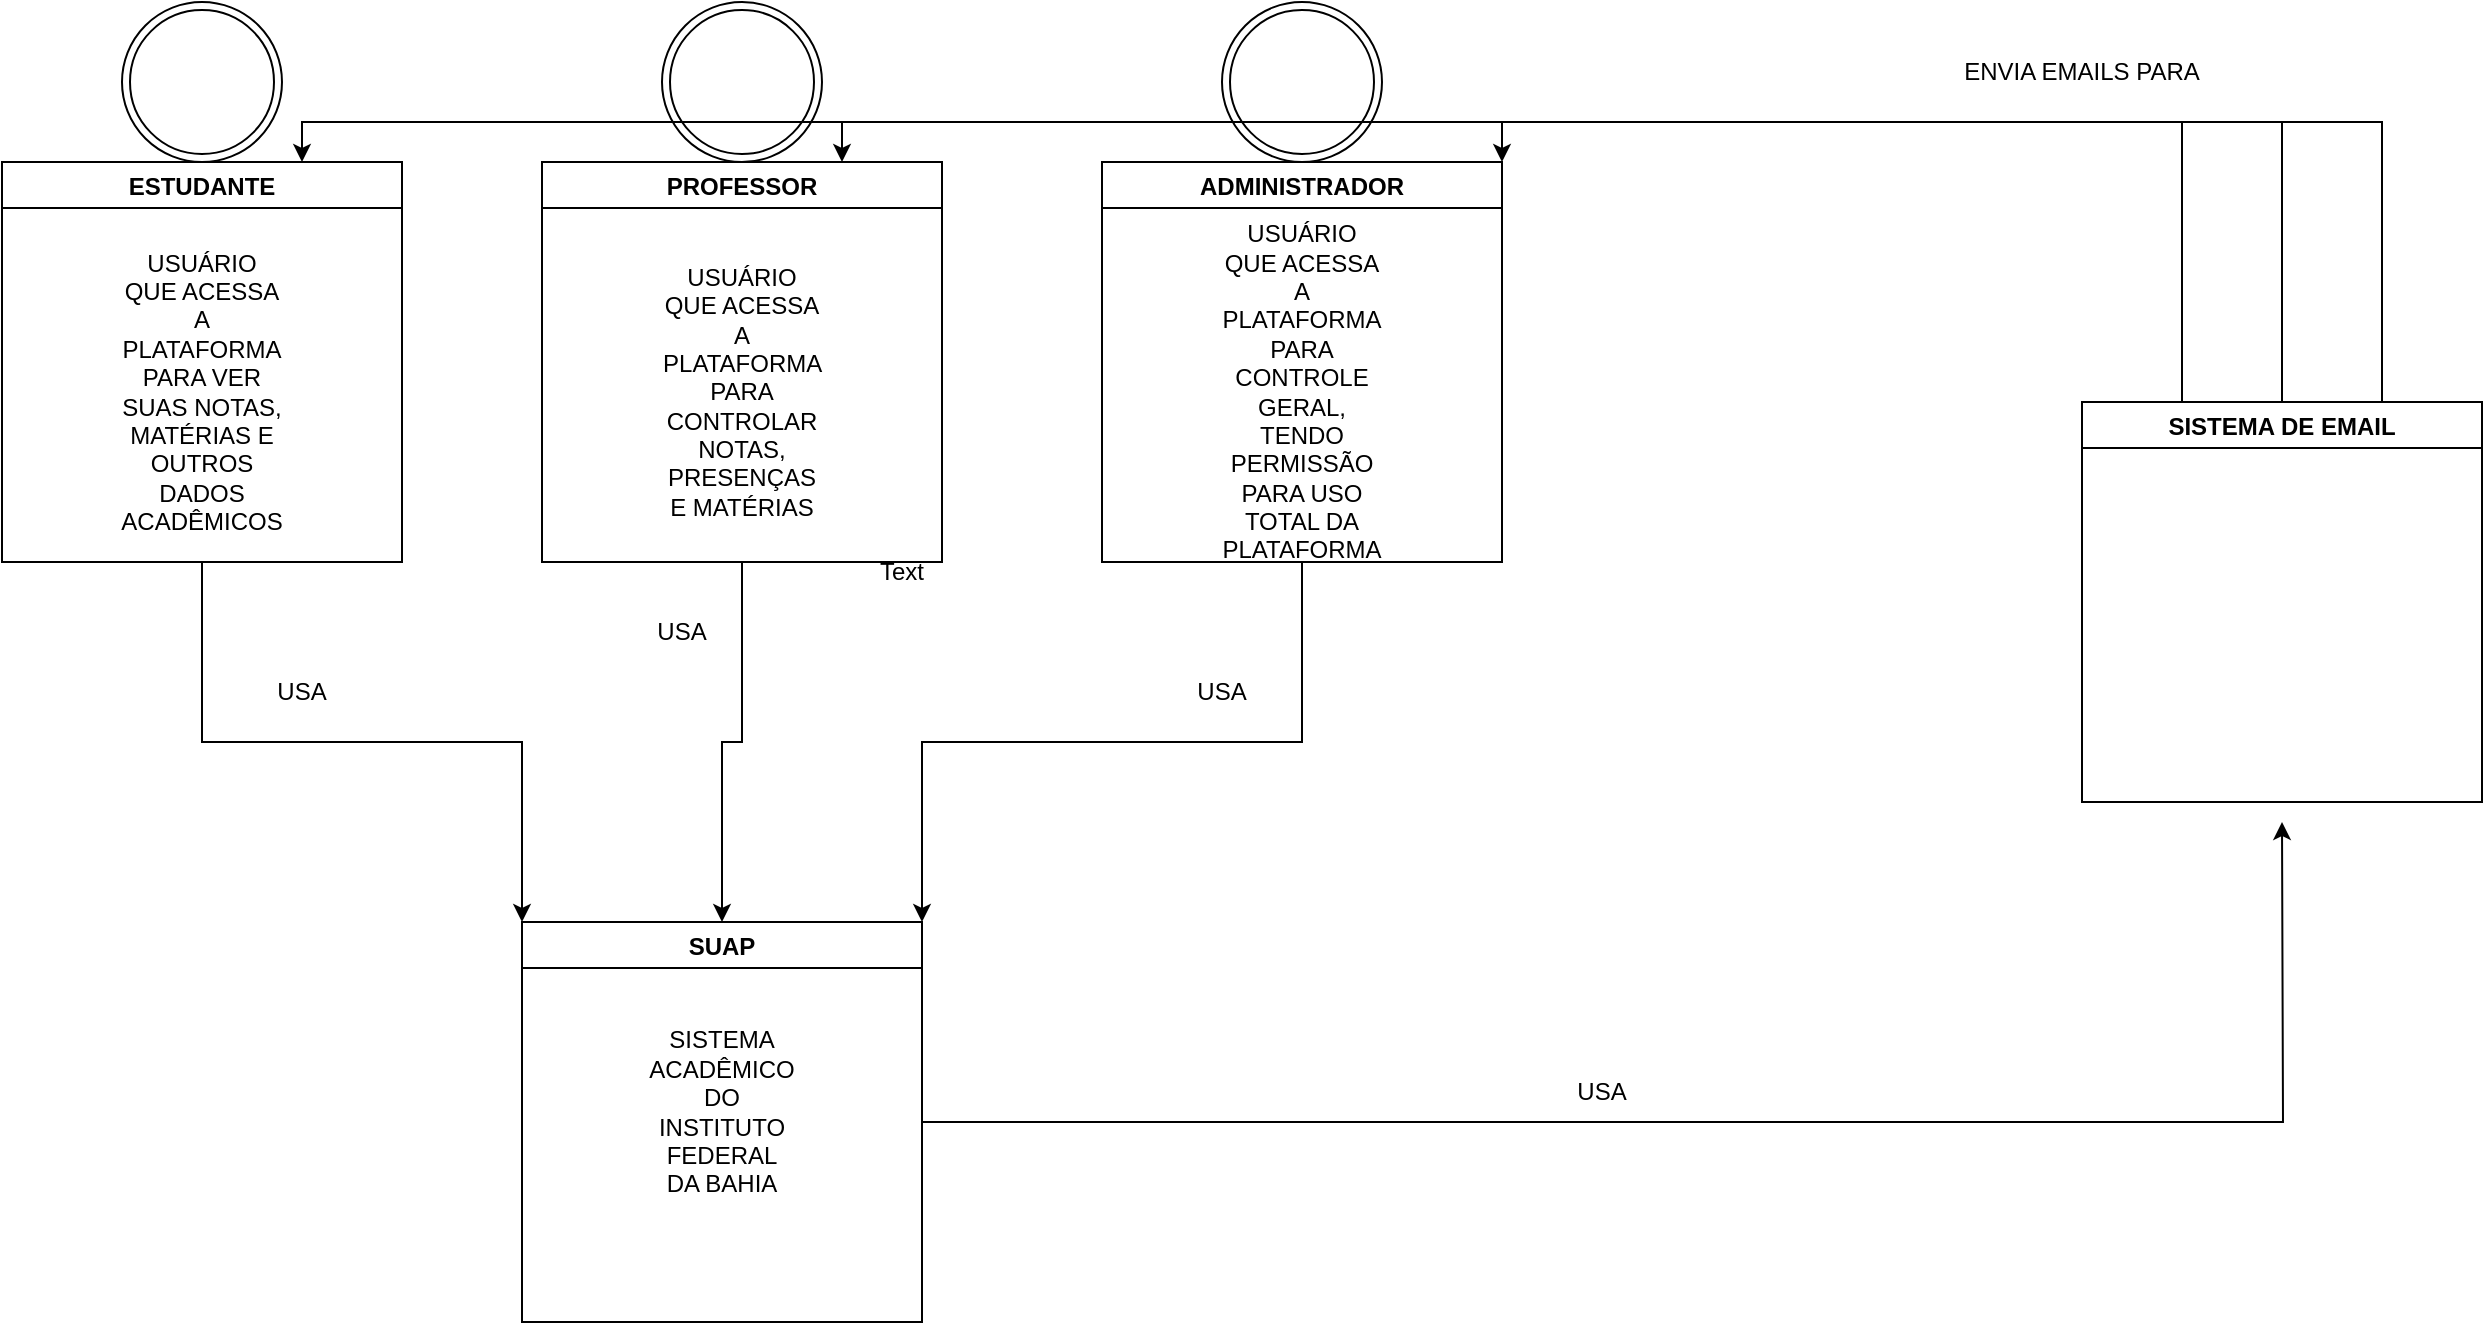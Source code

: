 <mxfile version="17.5.0" type="github"><diagram id="Edn5koD1oTsaysiuawWg" name="Page-1"><mxGraphModel dx="1422" dy="1931" grid="1" gridSize="10" guides="1" tooltips="1" connect="1" arrows="1" fold="1" page="1" pageScale="1" pageWidth="827" pageHeight="1169" math="0" shadow="0"><root><mxCell id="0"/><mxCell id="1" parent="0"/><mxCell id="y5IbR9YGWg1JO1xK4lGT-25" style="edgeStyle=orthogonalEdgeStyle;rounded=0;orthogonalLoop=1;jettySize=auto;html=1;exitX=1;exitY=0.5;exitDx=0;exitDy=0;" parent="1" source="y5IbR9YGWg1JO1xK4lGT-1" edge="1"><mxGeometry relative="1" as="geometry"><mxPoint x="1210" y="390" as="targetPoint"/></mxGeometry></mxCell><mxCell id="y5IbR9YGWg1JO1xK4lGT-1" value="SUAP" style="swimlane;" parent="1" vertex="1"><mxGeometry x="330" y="440" width="200" height="200" as="geometry"/></mxCell><mxCell id="y5IbR9YGWg1JO1xK4lGT-24" value="SISTEMA ACADÊMICO DO INSTITUTO FEDERAL DA BAHIA" style="text;html=1;strokeColor=none;fillColor=none;align=center;verticalAlign=middle;whiteSpace=wrap;rounded=0;" parent="y5IbR9YGWg1JO1xK4lGT-1" vertex="1"><mxGeometry x="70" y="80" width="60" height="30" as="geometry"/></mxCell><mxCell id="y5IbR9YGWg1JO1xK4lGT-11" style="edgeStyle=orthogonalEdgeStyle;rounded=0;orthogonalLoop=1;jettySize=auto;html=1;exitX=0.5;exitY=1;exitDx=0;exitDy=0;entryX=0;entryY=0;entryDx=0;entryDy=0;" parent="1" source="y5IbR9YGWg1JO1xK4lGT-2" target="y5IbR9YGWg1JO1xK4lGT-1" edge="1"><mxGeometry relative="1" as="geometry"/></mxCell><mxCell id="y5IbR9YGWg1JO1xK4lGT-2" value="ESTUDANTE" style="swimlane;startSize=23;" parent="1" vertex="1"><mxGeometry x="70" y="60" width="200" height="200" as="geometry"/></mxCell><mxCell id="y5IbR9YGWg1JO1xK4lGT-22" value="USUÁRIO QUE ACESSA A PLATAFORMA PARA VER SUAS NOTAS, MATÉRIAS E OUTROS DADOS ACADÊMICOS&lt;br&gt;" style="text;html=1;strokeColor=none;fillColor=none;align=center;verticalAlign=middle;whiteSpace=wrap;rounded=0;" parent="y5IbR9YGWg1JO1xK4lGT-2" vertex="1"><mxGeometry x="70" y="100" width="60" height="30" as="geometry"/></mxCell><mxCell id="y5IbR9YGWg1JO1xK4lGT-3" value="" style="ellipse;shape=doubleEllipse;whiteSpace=wrap;html=1;aspect=fixed;" parent="1" vertex="1"><mxGeometry x="130" y="-20" width="80" height="80" as="geometry"/></mxCell><mxCell id="y5IbR9YGWg1JO1xK4lGT-13" style="edgeStyle=orthogonalEdgeStyle;rounded=0;orthogonalLoop=1;jettySize=auto;html=1;exitX=0.5;exitY=1;exitDx=0;exitDy=0;entryX=0.5;entryY=0;entryDx=0;entryDy=0;" parent="1" source="y5IbR9YGWg1JO1xK4lGT-4" target="y5IbR9YGWg1JO1xK4lGT-1" edge="1"><mxGeometry relative="1" as="geometry"/></mxCell><mxCell id="y5IbR9YGWg1JO1xK4lGT-4" value="PROFESSOR" style="swimlane;startSize=23;" parent="1" vertex="1"><mxGeometry x="340" y="60" width="200" height="200" as="geometry"/></mxCell><mxCell id="y5IbR9YGWg1JO1xK4lGT-18" value="USUÁRIO QUE ACESSA A PLATAFORMA PARA CONTROLAR NOTAS, PRESENÇAS E MATÉRIAS" style="text;html=1;strokeColor=none;fillColor=none;align=center;verticalAlign=middle;whiteSpace=wrap;rounded=0;" parent="y5IbR9YGWg1JO1xK4lGT-4" vertex="1"><mxGeometry x="70" y="100" width="60" height="30" as="geometry"/></mxCell><mxCell id="y5IbR9YGWg1JO1xK4lGT-5" value="" style="ellipse;shape=doubleEllipse;whiteSpace=wrap;html=1;aspect=fixed;" parent="1" vertex="1"><mxGeometry x="400" y="-20" width="80" height="80" as="geometry"/></mxCell><mxCell id="y5IbR9YGWg1JO1xK4lGT-12" style="edgeStyle=orthogonalEdgeStyle;rounded=0;orthogonalLoop=1;jettySize=auto;html=1;exitX=0.5;exitY=1;exitDx=0;exitDy=0;entryX=1;entryY=0;entryDx=0;entryDy=0;" parent="1" source="y5IbR9YGWg1JO1xK4lGT-6" target="y5IbR9YGWg1JO1xK4lGT-1" edge="1"><mxGeometry relative="1" as="geometry"/></mxCell><mxCell id="y5IbR9YGWg1JO1xK4lGT-6" value="ADMINISTRADOR" style="swimlane;startSize=23;" parent="1" vertex="1"><mxGeometry x="620" y="60" width="200" height="200" as="geometry"/></mxCell><mxCell id="y5IbR9YGWg1JO1xK4lGT-23" value="USUÁRIO QUE ACESSA A PLATAFORMA PARA CONTROLE GERAL, TENDO PERMISSÃO PARA USO TOTAL DA PLATAFORMA" style="text;html=1;strokeColor=none;fillColor=none;align=center;verticalAlign=middle;whiteSpace=wrap;rounded=0;" parent="y5IbR9YGWg1JO1xK4lGT-6" vertex="1"><mxGeometry x="70" y="100" width="60" height="30" as="geometry"/></mxCell><mxCell id="y5IbR9YGWg1JO1xK4lGT-7" value="" style="ellipse;shape=doubleEllipse;whiteSpace=wrap;html=1;aspect=fixed;" parent="1" vertex="1"><mxGeometry x="680" y="-20" width="80" height="80" as="geometry"/></mxCell><mxCell id="y5IbR9YGWg1JO1xK4lGT-14" value="USA" style="text;html=1;strokeColor=none;fillColor=none;align=center;verticalAlign=middle;whiteSpace=wrap;rounded=0;" parent="1" vertex="1"><mxGeometry x="380" y="280" width="60" height="30" as="geometry"/></mxCell><mxCell id="y5IbR9YGWg1JO1xK4lGT-15" value="USA" style="text;html=1;strokeColor=none;fillColor=none;align=center;verticalAlign=middle;whiteSpace=wrap;rounded=0;" parent="1" vertex="1"><mxGeometry x="190" y="310" width="60" height="30" as="geometry"/></mxCell><mxCell id="y5IbR9YGWg1JO1xK4lGT-16" value="USA" style="text;html=1;strokeColor=none;fillColor=none;align=center;verticalAlign=middle;whiteSpace=wrap;rounded=0;" parent="1" vertex="1"><mxGeometry x="650" y="310" width="60" height="30" as="geometry"/></mxCell><mxCell id="y5IbR9YGWg1JO1xK4lGT-27" style="edgeStyle=orthogonalEdgeStyle;rounded=0;orthogonalLoop=1;jettySize=auto;html=1;exitX=0.5;exitY=0;exitDx=0;exitDy=0;entryX=1;entryY=0;entryDx=0;entryDy=0;" parent="1" source="y5IbR9YGWg1JO1xK4lGT-17" target="y5IbR9YGWg1JO1xK4lGT-6" edge="1"><mxGeometry relative="1" as="geometry"/></mxCell><mxCell id="y5IbR9YGWg1JO1xK4lGT-29" style="edgeStyle=orthogonalEdgeStyle;rounded=0;orthogonalLoop=1;jettySize=auto;html=1;exitX=0.75;exitY=0;exitDx=0;exitDy=0;entryX=0.75;entryY=0;entryDx=0;entryDy=0;" parent="1" source="y5IbR9YGWg1JO1xK4lGT-17" target="y5IbR9YGWg1JO1xK4lGT-2" edge="1"><mxGeometry relative="1" as="geometry"/></mxCell><mxCell id="y5IbR9YGWg1JO1xK4lGT-30" style="edgeStyle=orthogonalEdgeStyle;rounded=0;orthogonalLoop=1;jettySize=auto;html=1;exitX=0.25;exitY=0;exitDx=0;exitDy=0;entryX=0.75;entryY=0;entryDx=0;entryDy=0;" parent="1" source="y5IbR9YGWg1JO1xK4lGT-17" target="y5IbR9YGWg1JO1xK4lGT-4" edge="1"><mxGeometry relative="1" as="geometry"><mxPoint x="490" y="60" as="targetPoint"/></mxGeometry></mxCell><mxCell id="y5IbR9YGWg1JO1xK4lGT-17" value="SISTEMA DE EMAIL" style="swimlane;" parent="1" vertex="1"><mxGeometry x="1110" y="180" width="200" height="200" as="geometry"/></mxCell><mxCell id="y5IbR9YGWg1JO1xK4lGT-21" value="Text" style="text;html=1;strokeColor=none;fillColor=none;align=center;verticalAlign=middle;whiteSpace=wrap;rounded=0;" parent="1" vertex="1"><mxGeometry x="490" y="250" width="60" height="30" as="geometry"/></mxCell><mxCell id="y5IbR9YGWg1JO1xK4lGT-26" value="USA" style="text;html=1;strokeColor=none;fillColor=none;align=center;verticalAlign=middle;whiteSpace=wrap;rounded=0;" parent="1" vertex="1"><mxGeometry x="840" y="510" width="60" height="30" as="geometry"/></mxCell><mxCell id="y5IbR9YGWg1JO1xK4lGT-31" value="ENVIA EMAILS PARA" style="text;html=1;strokeColor=none;fillColor=none;align=center;verticalAlign=middle;whiteSpace=wrap;rounded=0;" parent="1" vertex="1"><mxGeometry x="1030" width="160" height="30" as="geometry"/></mxCell></root></mxGraphModel></diagram></mxfile>